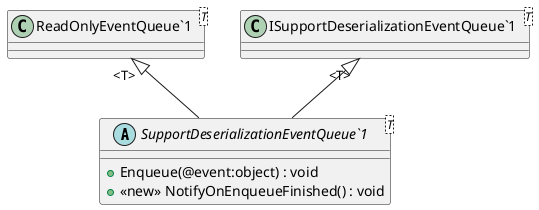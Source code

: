 @startuml
abstract class "SupportDeserializationEventQueue`1"<T> {
    + Enqueue(@event:object) : void
    + <<new>> NotifyOnEnqueueFinished() : void
}
class "ReadOnlyEventQueue`1"<T> {
}
class "ISupportDeserializationEventQueue`1"<T> {
}
"ReadOnlyEventQueue`1" "<T>" <|-- "SupportDeserializationEventQueue`1"
"ISupportDeserializationEventQueue`1" "<T>" <|-- "SupportDeserializationEventQueue`1"
@enduml
